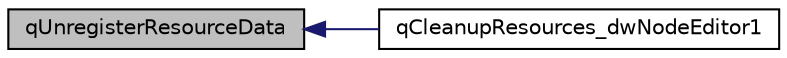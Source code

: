 digraph G
{
  edge [fontname="Helvetica",fontsize="10",labelfontname="Helvetica",labelfontsize="10"];
  node [fontname="Helvetica",fontsize="10",shape=record];
  rankdir="LR";
  Node1 [label="qUnregisterResourceData",height=0.2,width=0.4,color="black", fillcolor="grey75", style="filled" fontcolor="black"];
  Node1 -> Node2 [dir="back",color="midnightblue",fontsize="10",style="solid",fontname="Helvetica"];
  Node2 [label="qCleanupResources_dwNodeEditor1",height=0.2,width=0.4,color="black", fillcolor="white", style="filled",URL="$debug__shared_2qrc__dw_node_editor1_8cpp.html#a52cb0fc458f728420368439ad33a848f"];
}
